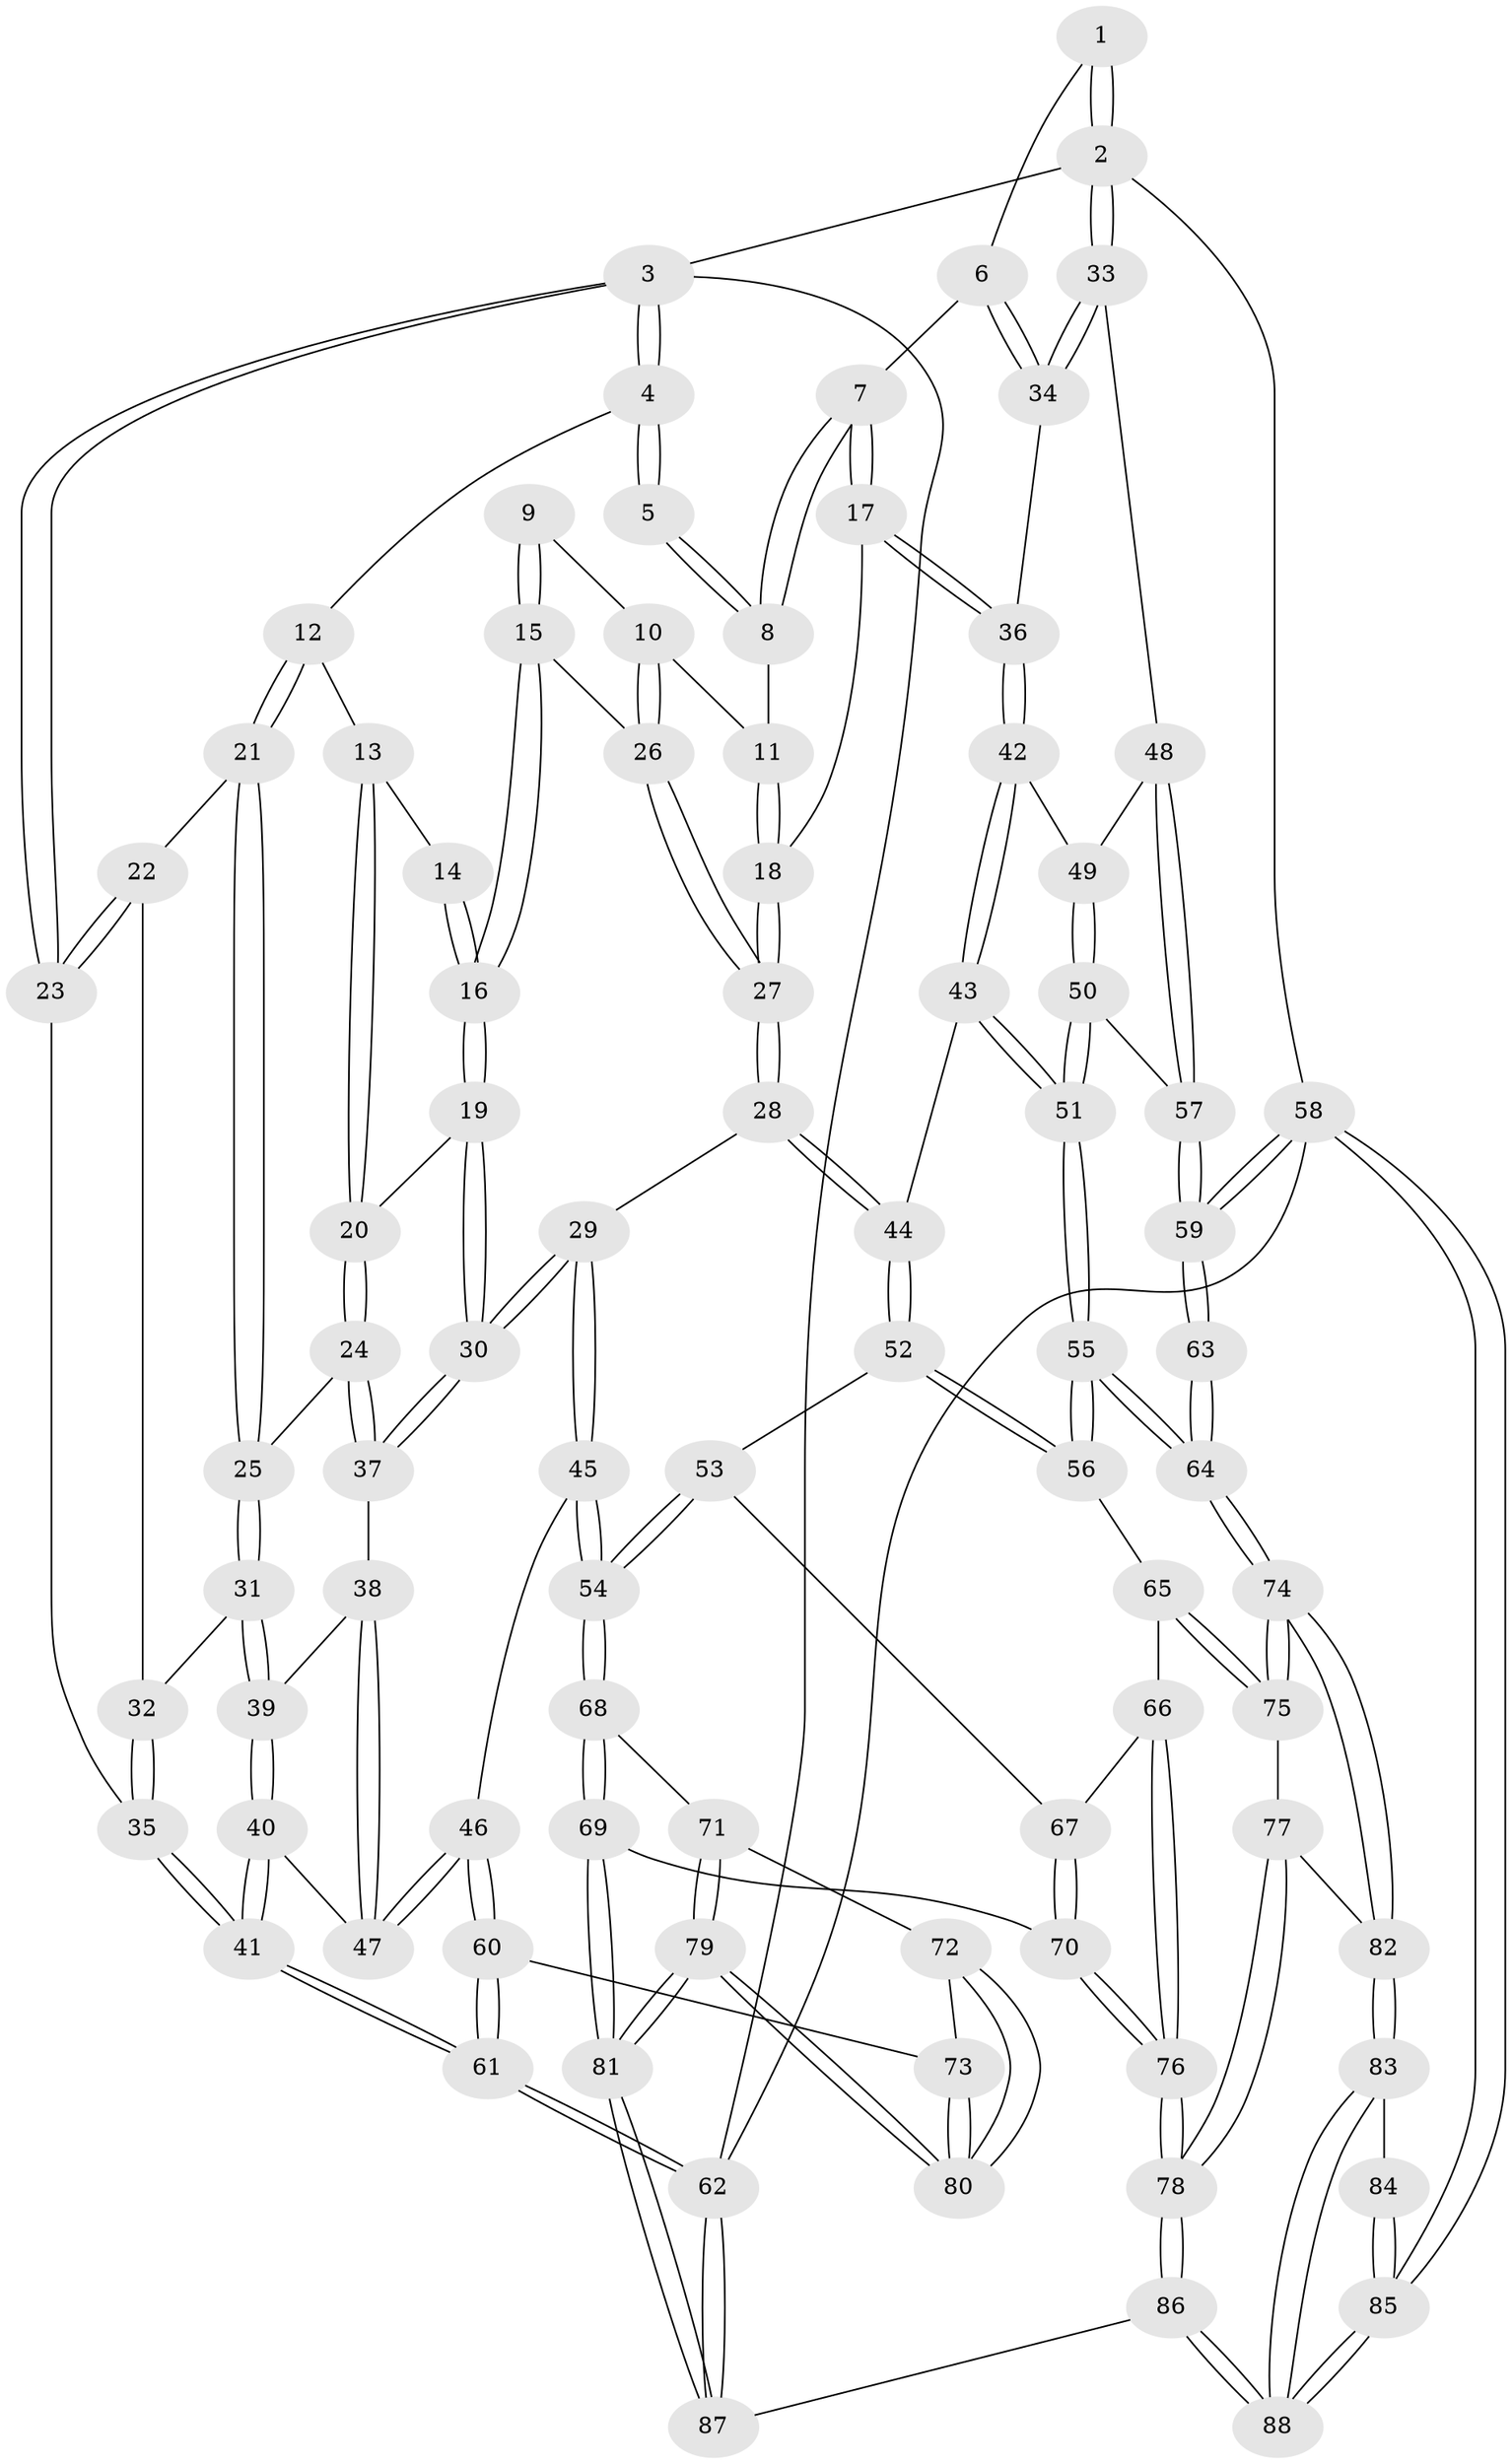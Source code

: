 // coarse degree distribution, {2: 0.06818181818181818, 3: 0.06818181818181818, 5: 0.38636363636363635, 7: 0.06818181818181818, 4: 0.3181818181818182, 6: 0.06818181818181818, 9: 0.022727272727272728}
// Generated by graph-tools (version 1.1) at 2025/05/03/04/25 22:05:23]
// undirected, 88 vertices, 217 edges
graph export_dot {
graph [start="1"]
  node [color=gray90,style=filled];
  1 [pos="+0.9178109010755386+0"];
  2 [pos="+1+0"];
  3 [pos="+0+0"];
  4 [pos="+0.10939915465604422+0"];
  5 [pos="+0.6060932479888198+0"];
  6 [pos="+0.7993376975745932+0.12807126278546488"];
  7 [pos="+0.7402498508715184+0.1739256948480072"];
  8 [pos="+0.5628655467764059+0.02546286762685875"];
  9 [pos="+0.3560010215642285+0.022866742052430868"];
  10 [pos="+0.4872218460011028+0.08557212264389123"];
  11 [pos="+0.544077296123188+0.047434217978814995"];
  12 [pos="+0.13728230524876514+0"];
  13 [pos="+0.1810234660974907+0"];
  14 [pos="+0.2581874706704612+0"];
  15 [pos="+0.4021547449013795+0.1708042512728913"];
  16 [pos="+0.36477704855325616+0.19704121408389447"];
  17 [pos="+0.720472274135028+0.21574841248200813"];
  18 [pos="+0.6035935876974166+0.2469139229537263"];
  19 [pos="+0.34878253640326307+0.22713616086723773"];
  20 [pos="+0.26809398169729715+0.20747048204332133"];
  21 [pos="+0.10846487712289732+0.1413569135615547"];
  22 [pos="+0.07104773684107635+0.16803525511782763"];
  23 [pos="+0+0.23508888671922754"];
  24 [pos="+0.18670439961877033+0.2442791501058809"];
  25 [pos="+0.1575647825597298+0.23350895327914267"];
  26 [pos="+0.46566182533797895+0.14197246114562892"];
  27 [pos="+0.5537458661344817+0.2777058348945972"];
  28 [pos="+0.4792450490040387+0.41184206553282826"];
  29 [pos="+0.4268038787275193+0.4231921928067467"];
  30 [pos="+0.39746205566929477+0.38723207064402493"];
  31 [pos="+0.11087186465836016+0.28064711928081243"];
  32 [pos="+0.03535676519828957+0.2403093291761084"];
  33 [pos="+1+0.30360837012919"];
  34 [pos="+1+0.2802898398185636"];
  35 [pos="+0+0.40119404532952013"];
  36 [pos="+0.7773109123575356+0.35767146008978146"];
  37 [pos="+0.22124094702129496+0.33504763495096196"];
  38 [pos="+0.21571811283585599+0.3398589894328646"];
  39 [pos="+0.08003171390003516+0.34058212450930025"];
  40 [pos="+0+0.4471860510559348"];
  41 [pos="+0+0.43124951456724553"];
  42 [pos="+0.7579916503024997+0.4254368387924711"];
  43 [pos="+0.7181389312642477+0.4710511703291715"];
  44 [pos="+0.6419525339541029+0.49089288044094326"];
  45 [pos="+0.30257530335572835+0.619999527646125"];
  46 [pos="+0.22566557693449818+0.6106530476602808"];
  47 [pos="+0.11086515661521645+0.5081295033202106"];
  48 [pos="+1+0.35509026474719846"];
  49 [pos="+0.9170369372536634+0.4719469351271263"];
  50 [pos="+0.8869971274625881+0.5896755488152273"];
  51 [pos="+0.8518995028849148+0.6393292029739785"];
  52 [pos="+0.6258323858934901+0.6414637738814566"];
  53 [pos="+0.5720855114961678+0.6791402376438662"];
  54 [pos="+0.3130500999271854+0.6373076196936132"];
  55 [pos="+0.8655292874510621+0.7604125413584276"];
  56 [pos="+0.7291916145215448+0.7166863467628755"];
  57 [pos="+1+0.47785838072905135"];
  58 [pos="+1+1"];
  59 [pos="+1+0.8047460513018336"];
  60 [pos="+0+0.8469463854423332"];
  61 [pos="+0+0.9237892062639532"];
  62 [pos="+0+1"];
  63 [pos="+0.9759794073655401+0.7902337229207472"];
  64 [pos="+0.87514888504211+0.7742302554886633"];
  65 [pos="+0.6149294200661668+0.7998614086575859"];
  66 [pos="+0.6126521472892251+0.7994696701523362"];
  67 [pos="+0.571819465846955+0.6918782478638524"];
  68 [pos="+0.33314408568550224+0.7369111245468389"];
  69 [pos="+0.4664843543976454+0.870837689406825"];
  70 [pos="+0.47001028028206615+0.8718351858574259"];
  71 [pos="+0.2724078030635229+0.8366934279048763"];
  72 [pos="+0.16676168330730815+0.8681038254154347"];
  73 [pos="+0+0.8515400359631863"];
  74 [pos="+0.8354533217957352+0.8259178691288253"];
  75 [pos="+0.6822445983035219+0.8621158941738157"];
  76 [pos="+0.4898378388369385+0.8830455579129438"];
  77 [pos="+0.6334406956647503+0.923018031795253"];
  78 [pos="+0.5591426962879564+0.9715025878509823"];
  79 [pos="+0.27400969954465965+1"];
  80 [pos="+0.22075043709614126+1"];
  81 [pos="+0.2777396357942433+1"];
  82 [pos="+0.7959924261278774+0.9822548400044115"];
  83 [pos="+0.7803587745723621+1"];
  84 [pos="+0.9340950196117694+0.9502566104880811"];
  85 [pos="+1+1"];
  86 [pos="+0.5956762495757517+1"];
  87 [pos="+0.2735058222033862+1"];
  88 [pos="+0.7780132411117102+1"];
  1 -- 2;
  1 -- 2;
  1 -- 6;
  2 -- 3;
  2 -- 33;
  2 -- 33;
  2 -- 58;
  3 -- 4;
  3 -- 4;
  3 -- 23;
  3 -- 23;
  3 -- 62;
  4 -- 5;
  4 -- 5;
  4 -- 12;
  5 -- 8;
  5 -- 8;
  6 -- 7;
  6 -- 34;
  6 -- 34;
  7 -- 8;
  7 -- 8;
  7 -- 17;
  7 -- 17;
  8 -- 11;
  9 -- 10;
  9 -- 15;
  9 -- 15;
  10 -- 11;
  10 -- 26;
  10 -- 26;
  11 -- 18;
  11 -- 18;
  12 -- 13;
  12 -- 21;
  12 -- 21;
  13 -- 14;
  13 -- 20;
  13 -- 20;
  14 -- 16;
  14 -- 16;
  15 -- 16;
  15 -- 16;
  15 -- 26;
  16 -- 19;
  16 -- 19;
  17 -- 18;
  17 -- 36;
  17 -- 36;
  18 -- 27;
  18 -- 27;
  19 -- 20;
  19 -- 30;
  19 -- 30;
  20 -- 24;
  20 -- 24;
  21 -- 22;
  21 -- 25;
  21 -- 25;
  22 -- 23;
  22 -- 23;
  22 -- 32;
  23 -- 35;
  24 -- 25;
  24 -- 37;
  24 -- 37;
  25 -- 31;
  25 -- 31;
  26 -- 27;
  26 -- 27;
  27 -- 28;
  27 -- 28;
  28 -- 29;
  28 -- 44;
  28 -- 44;
  29 -- 30;
  29 -- 30;
  29 -- 45;
  29 -- 45;
  30 -- 37;
  30 -- 37;
  31 -- 32;
  31 -- 39;
  31 -- 39;
  32 -- 35;
  32 -- 35;
  33 -- 34;
  33 -- 34;
  33 -- 48;
  34 -- 36;
  35 -- 41;
  35 -- 41;
  36 -- 42;
  36 -- 42;
  37 -- 38;
  38 -- 39;
  38 -- 47;
  38 -- 47;
  39 -- 40;
  39 -- 40;
  40 -- 41;
  40 -- 41;
  40 -- 47;
  41 -- 61;
  41 -- 61;
  42 -- 43;
  42 -- 43;
  42 -- 49;
  43 -- 44;
  43 -- 51;
  43 -- 51;
  44 -- 52;
  44 -- 52;
  45 -- 46;
  45 -- 54;
  45 -- 54;
  46 -- 47;
  46 -- 47;
  46 -- 60;
  46 -- 60;
  48 -- 49;
  48 -- 57;
  48 -- 57;
  49 -- 50;
  49 -- 50;
  50 -- 51;
  50 -- 51;
  50 -- 57;
  51 -- 55;
  51 -- 55;
  52 -- 53;
  52 -- 56;
  52 -- 56;
  53 -- 54;
  53 -- 54;
  53 -- 67;
  54 -- 68;
  54 -- 68;
  55 -- 56;
  55 -- 56;
  55 -- 64;
  55 -- 64;
  56 -- 65;
  57 -- 59;
  57 -- 59;
  58 -- 59;
  58 -- 59;
  58 -- 85;
  58 -- 85;
  58 -- 62;
  59 -- 63;
  59 -- 63;
  60 -- 61;
  60 -- 61;
  60 -- 73;
  61 -- 62;
  61 -- 62;
  62 -- 87;
  62 -- 87;
  63 -- 64;
  63 -- 64;
  64 -- 74;
  64 -- 74;
  65 -- 66;
  65 -- 75;
  65 -- 75;
  66 -- 67;
  66 -- 76;
  66 -- 76;
  67 -- 70;
  67 -- 70;
  68 -- 69;
  68 -- 69;
  68 -- 71;
  69 -- 70;
  69 -- 81;
  69 -- 81;
  70 -- 76;
  70 -- 76;
  71 -- 72;
  71 -- 79;
  71 -- 79;
  72 -- 73;
  72 -- 80;
  72 -- 80;
  73 -- 80;
  73 -- 80;
  74 -- 75;
  74 -- 75;
  74 -- 82;
  74 -- 82;
  75 -- 77;
  76 -- 78;
  76 -- 78;
  77 -- 78;
  77 -- 78;
  77 -- 82;
  78 -- 86;
  78 -- 86;
  79 -- 80;
  79 -- 80;
  79 -- 81;
  79 -- 81;
  81 -- 87;
  81 -- 87;
  82 -- 83;
  82 -- 83;
  83 -- 84;
  83 -- 88;
  83 -- 88;
  84 -- 85;
  84 -- 85;
  85 -- 88;
  85 -- 88;
  86 -- 87;
  86 -- 88;
  86 -- 88;
}
